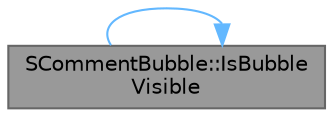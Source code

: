 digraph "SCommentBubble::IsBubbleVisible"
{
 // INTERACTIVE_SVG=YES
 // LATEX_PDF_SIZE
  bgcolor="transparent";
  edge [fontname=Helvetica,fontsize=10,labelfontname=Helvetica,labelfontsize=10];
  node [fontname=Helvetica,fontsize=10,shape=box,height=0.2,width=0.4];
  rankdir="LR";
  Node1 [id="Node000001",label="SCommentBubble::IsBubble\lVisible",height=0.2,width=0.4,color="gray40", fillcolor="grey60", style="filled", fontcolor="black",tooltip="Returns if comment bubble is visible."];
  Node1 -> Node1 [id="edge1_Node000001_Node000001",color="steelblue1",style="solid",tooltip=" "];
}
